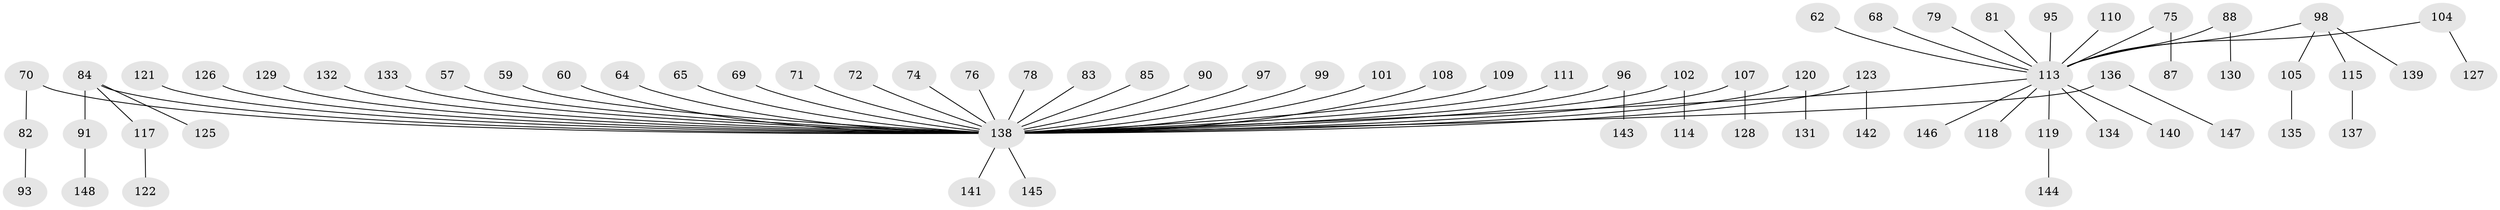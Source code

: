// original degree distribution, {1: 0.527027027027027, 5: 0.060810810810810814, 3: 0.08108108108108109, 7: 0.006756756756756757, 6: 0.02027027027027027, 4: 0.0472972972972973, 2: 0.25, 8: 0.006756756756756757}
// Generated by graph-tools (version 1.1) at 2025/53/03/09/25 04:53:28]
// undirected, 74 vertices, 73 edges
graph export_dot {
graph [start="1"]
  node [color=gray90,style=filled];
  57;
  59;
  60;
  62;
  64;
  65;
  68;
  69;
  70;
  71;
  72;
  74;
  75;
  76;
  78;
  79;
  81;
  82;
  83;
  84 [super="+41"];
  85;
  87;
  88;
  90 [super="+29"];
  91;
  93;
  95;
  96;
  97;
  98 [super="+28+20+39+38"];
  99;
  101;
  102;
  104;
  105;
  107;
  108;
  109;
  110;
  111;
  113 [super="+92+112+100+86+52+56"];
  114;
  115;
  117;
  118;
  119;
  120;
  121;
  122;
  123 [super="+106"];
  125;
  126;
  127;
  128;
  129;
  130;
  131;
  132;
  133;
  134;
  135;
  136 [super="+63"];
  137;
  138 [super="+35+94+22+58+73+24+17+67+54+46+124+116+53"];
  139;
  140;
  141;
  142;
  143;
  144;
  145 [super="+48"];
  146;
  147;
  148;
  57 -- 138;
  59 -- 138;
  60 -- 138;
  62 -- 113;
  64 -- 138;
  65 -- 138;
  68 -- 113;
  69 -- 138;
  70 -- 82;
  70 -- 138;
  71 -- 138;
  72 -- 138;
  74 -- 138;
  75 -- 87;
  75 -- 113;
  76 -- 138;
  78 -- 138;
  79 -- 113;
  81 -- 113;
  82 -- 93;
  83 -- 138;
  84 -- 117;
  84 -- 91;
  84 -- 125;
  84 -- 138;
  85 -- 138;
  88 -- 130;
  88 -- 113;
  90 -- 138;
  91 -- 148;
  95 -- 113;
  96 -- 143;
  96 -- 138;
  97 -- 138;
  98 -- 139;
  98 -- 105;
  98 -- 115;
  98 -- 113;
  99 -- 138;
  101 -- 138;
  102 -- 114;
  102 -- 138;
  104 -- 127;
  104 -- 113;
  105 -- 135;
  107 -- 128;
  107 -- 138;
  108 -- 138;
  109 -- 138;
  110 -- 113;
  111 -- 138;
  113 -- 119;
  113 -- 138;
  113 -- 134;
  113 -- 140;
  113 -- 146;
  113 -- 118;
  115 -- 137;
  117 -- 122;
  119 -- 144;
  120 -- 131;
  120 -- 138;
  121 -- 138;
  123 -- 138;
  123 -- 142;
  126 -- 138;
  129 -- 138;
  132 -- 138;
  133 -- 138;
  136 -- 138;
  136 -- 147;
  138 -- 145;
  138 -- 141;
}
